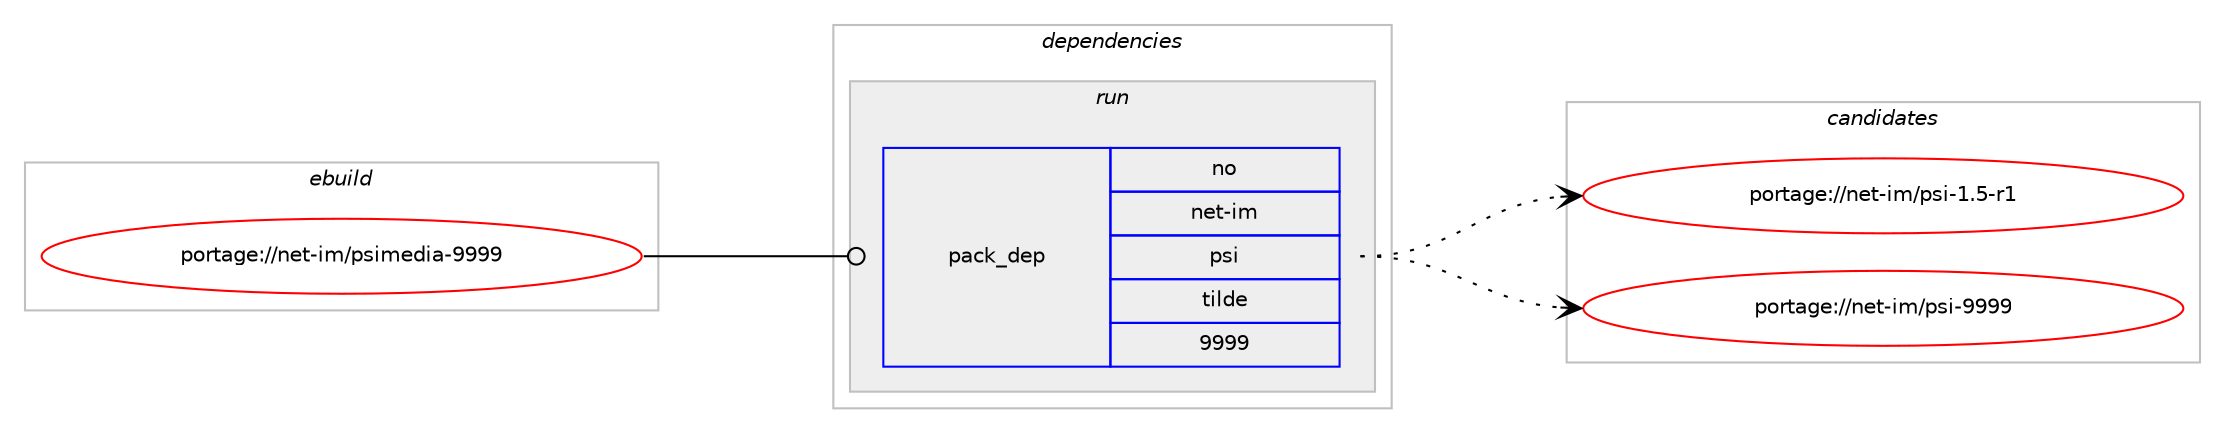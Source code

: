 digraph prolog {

# *************
# Graph options
# *************

newrank=true;
concentrate=true;
compound=true;
graph [rankdir=LR,fontname=Helvetica,fontsize=10,ranksep=1.5];#, ranksep=2.5, nodesep=0.2];
edge  [arrowhead=vee];
node  [fontname=Helvetica,fontsize=10];

# **********
# The ebuild
# **********

subgraph cluster_leftcol {
color=gray;
rank=same;
label=<<i>ebuild</i>>;
id [label="portage://net-im/psimedia-9999", color=red, width=4, href="../net-im/psimedia-9999.svg"];
}

# ****************
# The dependencies
# ****************

subgraph cluster_midcol {
color=gray;
label=<<i>dependencies</i>>;
subgraph cluster_compile {
fillcolor="#eeeeee";
style=filled;
label=<<i>compile</i>>;
# *** BEGIN UNKNOWN DEPENDENCY TYPE (TODO) ***
# id -> package_dependency(portage://net-im/psimedia-9999,install,no,dev-libs,glib,none,[,,],[],[])
# *** END UNKNOWN DEPENDENCY TYPE (TODO) ***

# *** BEGIN UNKNOWN DEPENDENCY TYPE (TODO) ***
# id -> package_dependency(portage://net-im/psimedia-9999,install,no,dev-qt,qtcore,none,[,,],[slot(5)],[])
# *** END UNKNOWN DEPENDENCY TYPE (TODO) ***

# *** BEGIN UNKNOWN DEPENDENCY TYPE (TODO) ***
# id -> package_dependency(portage://net-im/psimedia-9999,install,no,dev-qt,qtgui,none,[,,],[slot(5)],[])
# *** END UNKNOWN DEPENDENCY TYPE (TODO) ***

# *** BEGIN UNKNOWN DEPENDENCY TYPE (TODO) ***
# id -> package_dependency(portage://net-im/psimedia-9999,install,no,dev-qt,qtwidgets,none,[,,],[slot(5)],[])
# *** END UNKNOWN DEPENDENCY TYPE (TODO) ***

# *** BEGIN UNKNOWN DEPENDENCY TYPE (TODO) ***
# id -> package_dependency(portage://net-im/psimedia-9999,install,no,media-libs,gst-plugins-base,none,[,,],[slot(1.0)],[])
# *** END UNKNOWN DEPENDENCY TYPE (TODO) ***

# *** BEGIN UNKNOWN DEPENDENCY TYPE (TODO) ***
# id -> package_dependency(portage://net-im/psimedia-9999,install,no,media-libs,gst-plugins-good,none,[,,],[slot(1.0)],[])
# *** END UNKNOWN DEPENDENCY TYPE (TODO) ***

# *** BEGIN UNKNOWN DEPENDENCY TYPE (TODO) ***
# id -> package_dependency(portage://net-im/psimedia-9999,install,no,media-libs,gstreamer,none,[,,],[slot(1.0)],[])
# *** END UNKNOWN DEPENDENCY TYPE (TODO) ***

}
subgraph cluster_compileandrun {
fillcolor="#eeeeee";
style=filled;
label=<<i>compile and run</i>>;
}
subgraph cluster_run {
fillcolor="#eeeeee";
style=filled;
label=<<i>run</i>>;
# *** BEGIN UNKNOWN DEPENDENCY TYPE (TODO) ***
# id -> package_dependency(portage://net-im/psimedia-9999,run,no,dev-libs,glib,none,[,,],[],[])
# *** END UNKNOWN DEPENDENCY TYPE (TODO) ***

# *** BEGIN UNKNOWN DEPENDENCY TYPE (TODO) ***
# id -> package_dependency(portage://net-im/psimedia-9999,run,no,dev-qt,qtcore,none,[,,],[slot(5)],[])
# *** END UNKNOWN DEPENDENCY TYPE (TODO) ***

# *** BEGIN UNKNOWN DEPENDENCY TYPE (TODO) ***
# id -> package_dependency(portage://net-im/psimedia-9999,run,no,dev-qt,qtgui,none,[,,],[slot(5)],[])
# *** END UNKNOWN DEPENDENCY TYPE (TODO) ***

# *** BEGIN UNKNOWN DEPENDENCY TYPE (TODO) ***
# id -> package_dependency(portage://net-im/psimedia-9999,run,no,dev-qt,qtwidgets,none,[,,],[slot(5)],[])
# *** END UNKNOWN DEPENDENCY TYPE (TODO) ***

# *** BEGIN UNKNOWN DEPENDENCY TYPE (TODO) ***
# id -> package_dependency(portage://net-im/psimedia-9999,run,no,media-libs,gst-plugins-base,none,[,,],[slot(1.0)],[])
# *** END UNKNOWN DEPENDENCY TYPE (TODO) ***

# *** BEGIN UNKNOWN DEPENDENCY TYPE (TODO) ***
# id -> package_dependency(portage://net-im/psimedia-9999,run,no,media-libs,gst-plugins-good,none,[,,],[slot(1.0)],[])
# *** END UNKNOWN DEPENDENCY TYPE (TODO) ***

# *** BEGIN UNKNOWN DEPENDENCY TYPE (TODO) ***
# id -> package_dependency(portage://net-im/psimedia-9999,run,no,media-libs,gstreamer,none,[,,],[slot(1.0)],[])
# *** END UNKNOWN DEPENDENCY TYPE (TODO) ***

# *** BEGIN UNKNOWN DEPENDENCY TYPE (TODO) ***
# id -> package_dependency(portage://net-im/psimedia-9999,run,no,media-plugins,gst-plugins-jpeg,none,[,,],[slot(1.0)],[])
# *** END UNKNOWN DEPENDENCY TYPE (TODO) ***

# *** BEGIN UNKNOWN DEPENDENCY TYPE (TODO) ***
# id -> package_dependency(portage://net-im/psimedia-9999,run,no,media-plugins,gst-plugins-opus,none,[,,],[slot(1.0)],[])
# *** END UNKNOWN DEPENDENCY TYPE (TODO) ***

# *** BEGIN UNKNOWN DEPENDENCY TYPE (TODO) ***
# id -> package_dependency(portage://net-im/psimedia-9999,run,no,media-plugins,gst-plugins-v4l2,none,[,,],[slot(1.0)],[])
# *** END UNKNOWN DEPENDENCY TYPE (TODO) ***

subgraph pack808 {
dependency3220 [label=<<TABLE BORDER="0" CELLBORDER="1" CELLSPACING="0" CELLPADDING="4" WIDTH="220"><TR><TD ROWSPAN="6" CELLPADDING="30">pack_dep</TD></TR><TR><TD WIDTH="110">no</TD></TR><TR><TD>net-im</TD></TR><TR><TD>psi</TD></TR><TR><TD>tilde</TD></TR><TR><TD>9999</TD></TR></TABLE>>, shape=none, color=blue];
}
id:e -> dependency3220:w [weight=20,style="solid",arrowhead="odot"];
}
}

# **************
# The candidates
# **************

subgraph cluster_choices {
rank=same;
color=gray;
label=<<i>candidates</i>>;

subgraph choice808 {
color=black;
nodesep=1;
choice1101011164510510947112115105454946534511449 [label="portage://net-im/psi-1.5-r1", color=red, width=4,href="../net-im/psi-1.5-r1.svg"];
choice11010111645105109471121151054557575757 [label="portage://net-im/psi-9999", color=red, width=4,href="../net-im/psi-9999.svg"];
dependency3220:e -> choice1101011164510510947112115105454946534511449:w [style=dotted,weight="100"];
dependency3220:e -> choice11010111645105109471121151054557575757:w [style=dotted,weight="100"];
}
}

}
